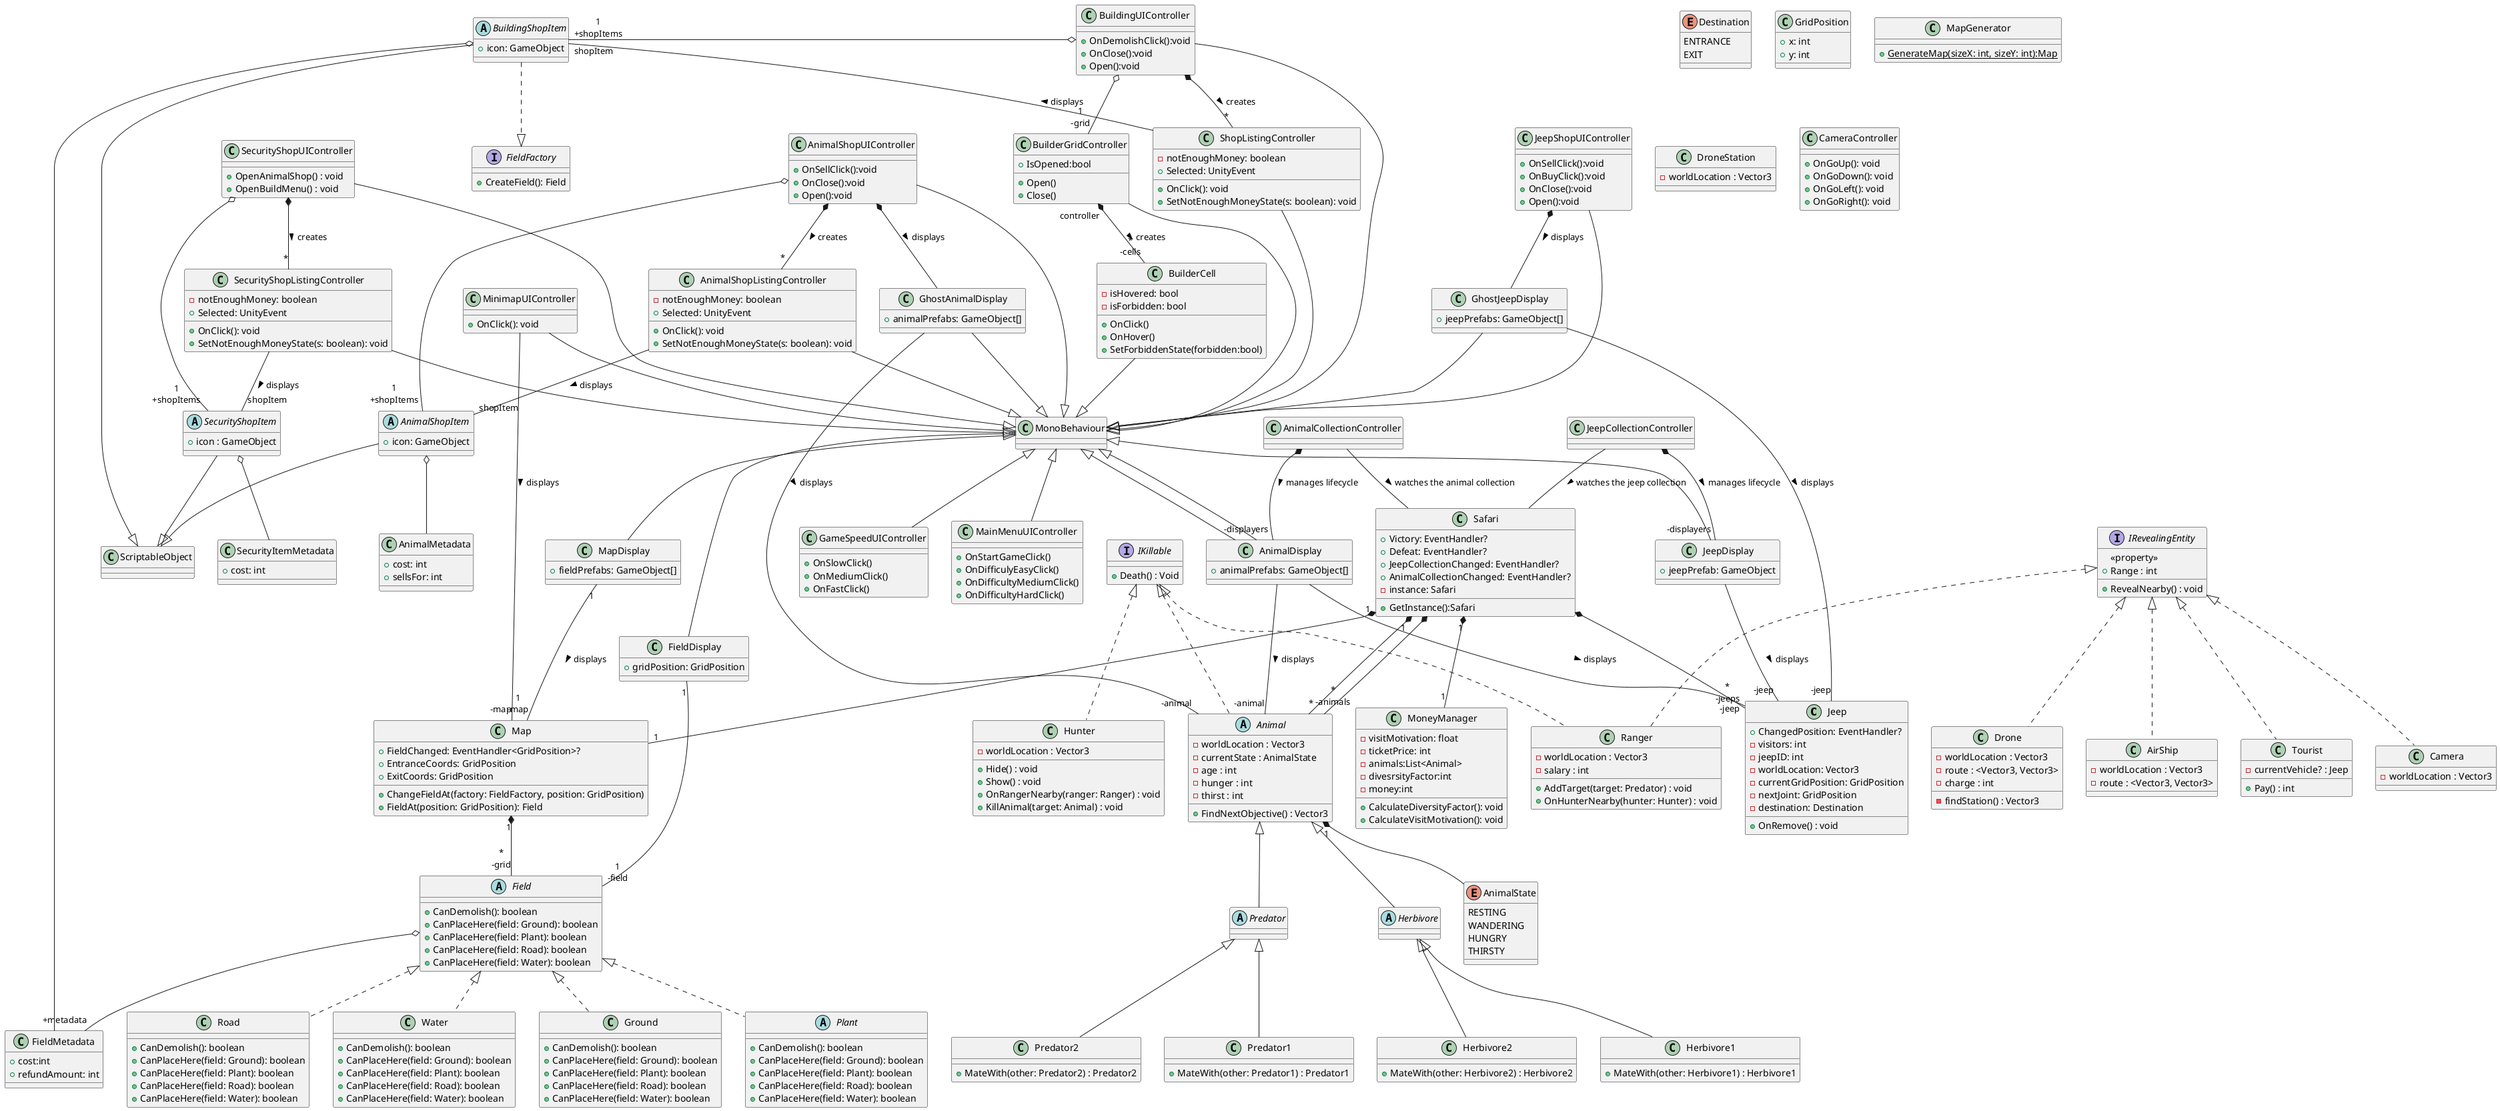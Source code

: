 @startuml jeep

class Jeep{
 +ChangedPosition: EventHandler?
 -visitors: int
 -jeepID: int
 -worldLocation: Vector3
  /' for a* representation for the pathfinding '/
 -currentGridPosition: GridPosition
 -nextJoint: GridPosition
 -destination: Destination

 +OnRemove() : void
}

enum Destination{
    ENTRANCE
    EXIT
}

class Map{
    +FieldChanged: EventHandler<GridPosition>?
    +EntranceCoords: GridPosition
    +ExitCoords: GridPosition
    +ChangeFieldAt(factory: FieldFactory, position: GridPosition)
    +FieldAt(position: GridPosition): Field
}

class GridPosition{
    +x: int
    +y: int
}

abstract class Field{
    +CanDemolish(): boolean
    +CanPlaceHere(field: Ground): boolean
    +CanPlaceHere(field: Plant): boolean
    +CanPlaceHere(field: Road): boolean
    +CanPlaceHere(field: Water): boolean

}

class Ground{
    +CanDemolish(): boolean
    +CanPlaceHere(field: Ground): boolean
    +CanPlaceHere(field: Plant): boolean
    +CanPlaceHere(field: Road): boolean
    +CanPlaceHere(field: Water): boolean

}

abstract class Plant{
    +CanDemolish(): boolean
    +CanPlaceHere(field: Ground): boolean
    +CanPlaceHere(field: Plant): boolean
    +CanPlaceHere(field: Road): boolean
    +CanPlaceHere(field: Water): boolean

}

class Road{
    +CanDemolish(): boolean
    +CanPlaceHere(field: Ground): boolean
    +CanPlaceHere(field: Plant): boolean
    +CanPlaceHere(field: Road): boolean
    +CanPlaceHere(field: Water): boolean

}

class Water{
    +CanDemolish(): boolean
    +CanPlaceHere(field: Ground): boolean
    +CanPlaceHere(field: Plant): boolean
    +CanPlaceHere(field: Road): boolean
    +CanPlaceHere(field: Water): boolean
}

Map "1" *-- "*\n-grid" Field
Field <|.. Ground
Field <|.. Plant
Field <|.. Road
Field <|.. Water
Field  o-- "+metadata" FieldMetadata


interface FieldFactory{
    +CreateField(): Field
}

class MapGenerator{
    +{static} GenerateMap(sizeX: int, sizeY: int):Map
}


class MoneyManager{
  -visitMotivation: float 
  -ticketPrice: int 
  -animals:List<Animal>
  -divesrsityFactor:int
  -money:int
  
  
/' visitMotivation is derived from 
ticketprice and divesrsity and overall number of animals '/
 +CalculateDiversityFactor(): void
 +CalculateVisitMotivation(): void
 

}


interface IRevealingEntity{
    <<property>>
    + Range : int
    
    + RevealNearby() : void
}

interface IKillable{
    + Death() : Void
}

class Ranger{
    - worldLocation : Vector3
    - salary : int
    + AddTarget(target: Predator) : void
    + OnHunterNearby(hunter: Hunter) : void
}

class Hunter{
    - worldLocation : Vector3
    + Hide() : void
    + Show() : void
    + OnRangerNearby(ranger: Ranger) : void
    + KillAnimal(target: Animal) : void
}

class Camera{
    - worldLocation : Vector3
}
class Drone{
    - worldLocation : Vector3
    - route : <Vector3, Vector3>
    - charge : int
    - findStation() : Vector3
}
class DroneStation{
    - worldLocation : Vector3
}
class AirShip{
    - worldLocation : Vector3
    - route : <Vector3, Vector3>
}

class Tourist{
    - currentVehicle? : Jeep
    + Pay() : int
}


IRevealingEntity <|.. Ranger
IRevealingEntity <|.. Camera
IRevealingEntity <|.. Drone
IRevealingEntity <|.. AirShip
IRevealingEntity <|.. Tourist

enum AnimalState{
    RESTING
    WANDERING
    HUNGRY
    THIRSTY
}

abstract class Animal{
    - worldLocation : Vector3
    - currentState : AnimalState
    - age : int
    - hunger : int
    - thirst : int
    + FindNextObjective() : Vector3
}

Animal "1" *-- AnimalState

abstract class Predator extends Animal{

}
class Predator1 extends Predator{
    + MateWith(other: Predator1) : Predator1
}
class Predator2 extends Predator{
    + MateWith(other: Predator2) : Predator2
}
abstract class Herbivore extends Animal{

}
class Herbivore1 extends Herbivore{
    + MateWith(other: Herbivore1) : Herbivore1
}
class Herbivore2 extends Herbivore{
    + MateWith(other: Herbivore2) : Herbivore2
}



Safari "1" *-- "*" Animal

IKillable <|.. Hunter
IKillable <|.. Ranger
IKillable <|.. Animal

class Safari{
    +Victory: EventHandler?
    +Defeat: EventHandler?
    +JeepCollectionChanged: EventHandler?
    +AnimalCollectionChanged: EventHandler?
    -instance: Safari
    +GetInstance():Safari

}

Safari "1" *-- "1" Map
Safari  *-- "*\n-animals" Animal
Safari  *-- "*\n-jeeps" Jeep
Safari "1" *-- "1" MoneyManager

class AnimalShopUIController{
    +OnSellClick():void
    +OnClose():void
    +Open():void
}

class AnimalShopListingController{
    -notEnoughMoney: boolean
    +Selected: UnityEvent
    +OnClick(): void
    +SetNotEnoughMoneyState(s: boolean): void
}

class GhostAnimalDisplay{
    +animalPrefabs: GameObject[]
}

abstract class AnimalShopItem{
    +icon: GameObject
}

class AnimalMetadata{
    +cost: int
    +sellsFor: int
}

AnimalShopItem --|> ScriptableObject
AnimalShopUIController --|> MonoBehaviour
AnimalShopListingController --|> MonoBehaviour
GhostAnimalDisplay  --|> MonoBehaviour
AnimalShopUIController  o-- "1\n+shopItems" AnimalShopItem

AnimalShopUIController *-- "*" AnimalShopListingController : creates >

AnimalShopListingController -- "shopItem" AnimalShopItem : displays >

GhostAnimalDisplay -- "-animal" Animal: displays >

AnimalShopItem o-- AnimalMetadata

AnimalShopUIController *-- GhostAnimalDisplay : displays >

class AnimalDisplay{
    +animalPrefabs: GameObject[]
}

AnimalDisplay --|> MonoBehaviour
AnimalDisplay -- "-animal" Animal: displays >

class AnimalCollectionController{

}

MonoBehaviour <|-- AnimalDisplay
AnimalDisplay -- "-jeep" Jeep: displays >

AnimalCollectionController *-- "-displayers" AnimalDisplay: manages lifecycle >

AnimalCollectionController -- Safari: watches the animal collection > 


class SecurityShopUIController{
    + OpenAnimalShop() : void
    + OpenBuildMenu() : void
}

class SecurityShopListingController{
    -notEnoughMoney: boolean
    +Selected: UnityEvent
    +OnClick(): void
    +SetNotEnoughMoneyState(s: boolean): void
}

abstract class SecurityShopItem{
    + icon : GameObject
}

class SecurityItemMetadata{
    +cost: int
}

SecurityShopItem --|> ScriptableObject
SecurityShopUIController --|> MonoBehaviour
SecurityShopListingController --|> MonoBehaviour

SecurityShopUIController  o-- "1\n+shopItems" SecurityShopItem

SecurityShopUIController *-- "*" SecurityShopListingController : creates >

SecurityShopListingController -- "shopItem" SecurityShopItem : displays >


SecurityShopItem o-- SecurityItemMetadata

class BuildingUIController{
    +OnDemolishClick():void
    +OnClose():void
    +Open():void
}

class ShopListingController{
    -notEnoughMoney: boolean
    +Selected: UnityEvent
    +OnClick(): void
    +SetNotEnoughMoneyState(s: boolean): void
}

class BuilderGridController{
    +IsOpened:bool
    +Open()
    +Close()
}

class BuilderCell{
    -isHovered: bool
    -isForbidden: bool
    +OnClick()
    +OnHover()
    +SetForbiddenState(forbidden:bool)
}

BuilderGridController "controller" *-- "*\n-cells" BuilderCell : creates >

BuildingUIController  o-- "1\n-grid" BuilderGridController

BuildingUIController  o-left-- "1\n+shopItems" BuildingShopItem

BuildingUIController *-- "*" ShopListingController : creates >

ShopListingController -- "shopItem" BuildingShopItem : displays >
abstract class BuildingShopItem{
    +icon: GameObject
}

class FieldMetadata{
    +cost:int
    +refundAmount: int
}

BuildingShopItem --|> ScriptableObject
BuildingUIController --|> MonoBehaviour
BuilderGridController --|> MonoBehaviour
ShopListingController --|> MonoBehaviour
BuilderCell --|> MonoBehaviour
BuildingShopItem ..|> FieldFactory
BuildingShopItem o-- FieldMetadata

class GameSpeedUIController{
    +OnSlowClick()
    +OnMediumClick()
    +OnFastClick()
    }

    MonoBehaviour <|-- GameSpeedUIController

class JeepShopUIController{
    +OnSellClick():void
    +OnBuyClick():void
    +OnClose():void
    +Open():void
}

class GhostJeepDisplay{
    +jeepPrefabs: GameObject[]
}

JeepShopUIController --|> MonoBehaviour
GhostJeepDisplay --|> MonoBehaviour
GhostJeepDisplay -- "-jeep" Jeep: displays >
JeepShopUIController *-- GhostJeepDisplay : displays >

class JeepCollectionController{

}

class JeepDisplay{
    +jeepPrefab: GameObject
}

MonoBehaviour <|-- JeepDisplay
JeepDisplay -- "-jeep" Jeep: displays >

JeepCollectionController *-- "-displayers" JeepDisplay: manages lifecycle >

JeepCollectionController -- Safari: watches the jeep collection > 

class MainMenuUIController{
    +OnStartGameClick()
    +OnDifficulyEasyClick()
    +OnDifficultyMediumClick()
    +OnDifficultyHardClick()
}

    MonoBehaviour <|-- MainMenuUIController 

class MapDisplay{
    +fieldPrefabs: GameObject[]
}

class FieldDisplay{
    +gridPosition: GridPosition
}

MonoBehaviour <|-- FieldDisplay

FieldDisplay "1" -- "1\n-field" Field

MonoBehaviour <|-- MapDisplay

MapDisplay "1" -- "1\n-map" Map: displays >

class MinimapUIController{
    +OnClick(): void

}

class CameraController{
    +OnGoUp(): void
    +OnGoDown(): void
    +OnGoLeft(): void
    +OnGoRight(): void
    
}

MinimapUIController --|> MonoBehaviour
MinimapUIController -- "-map" Map: displays >
@enduml